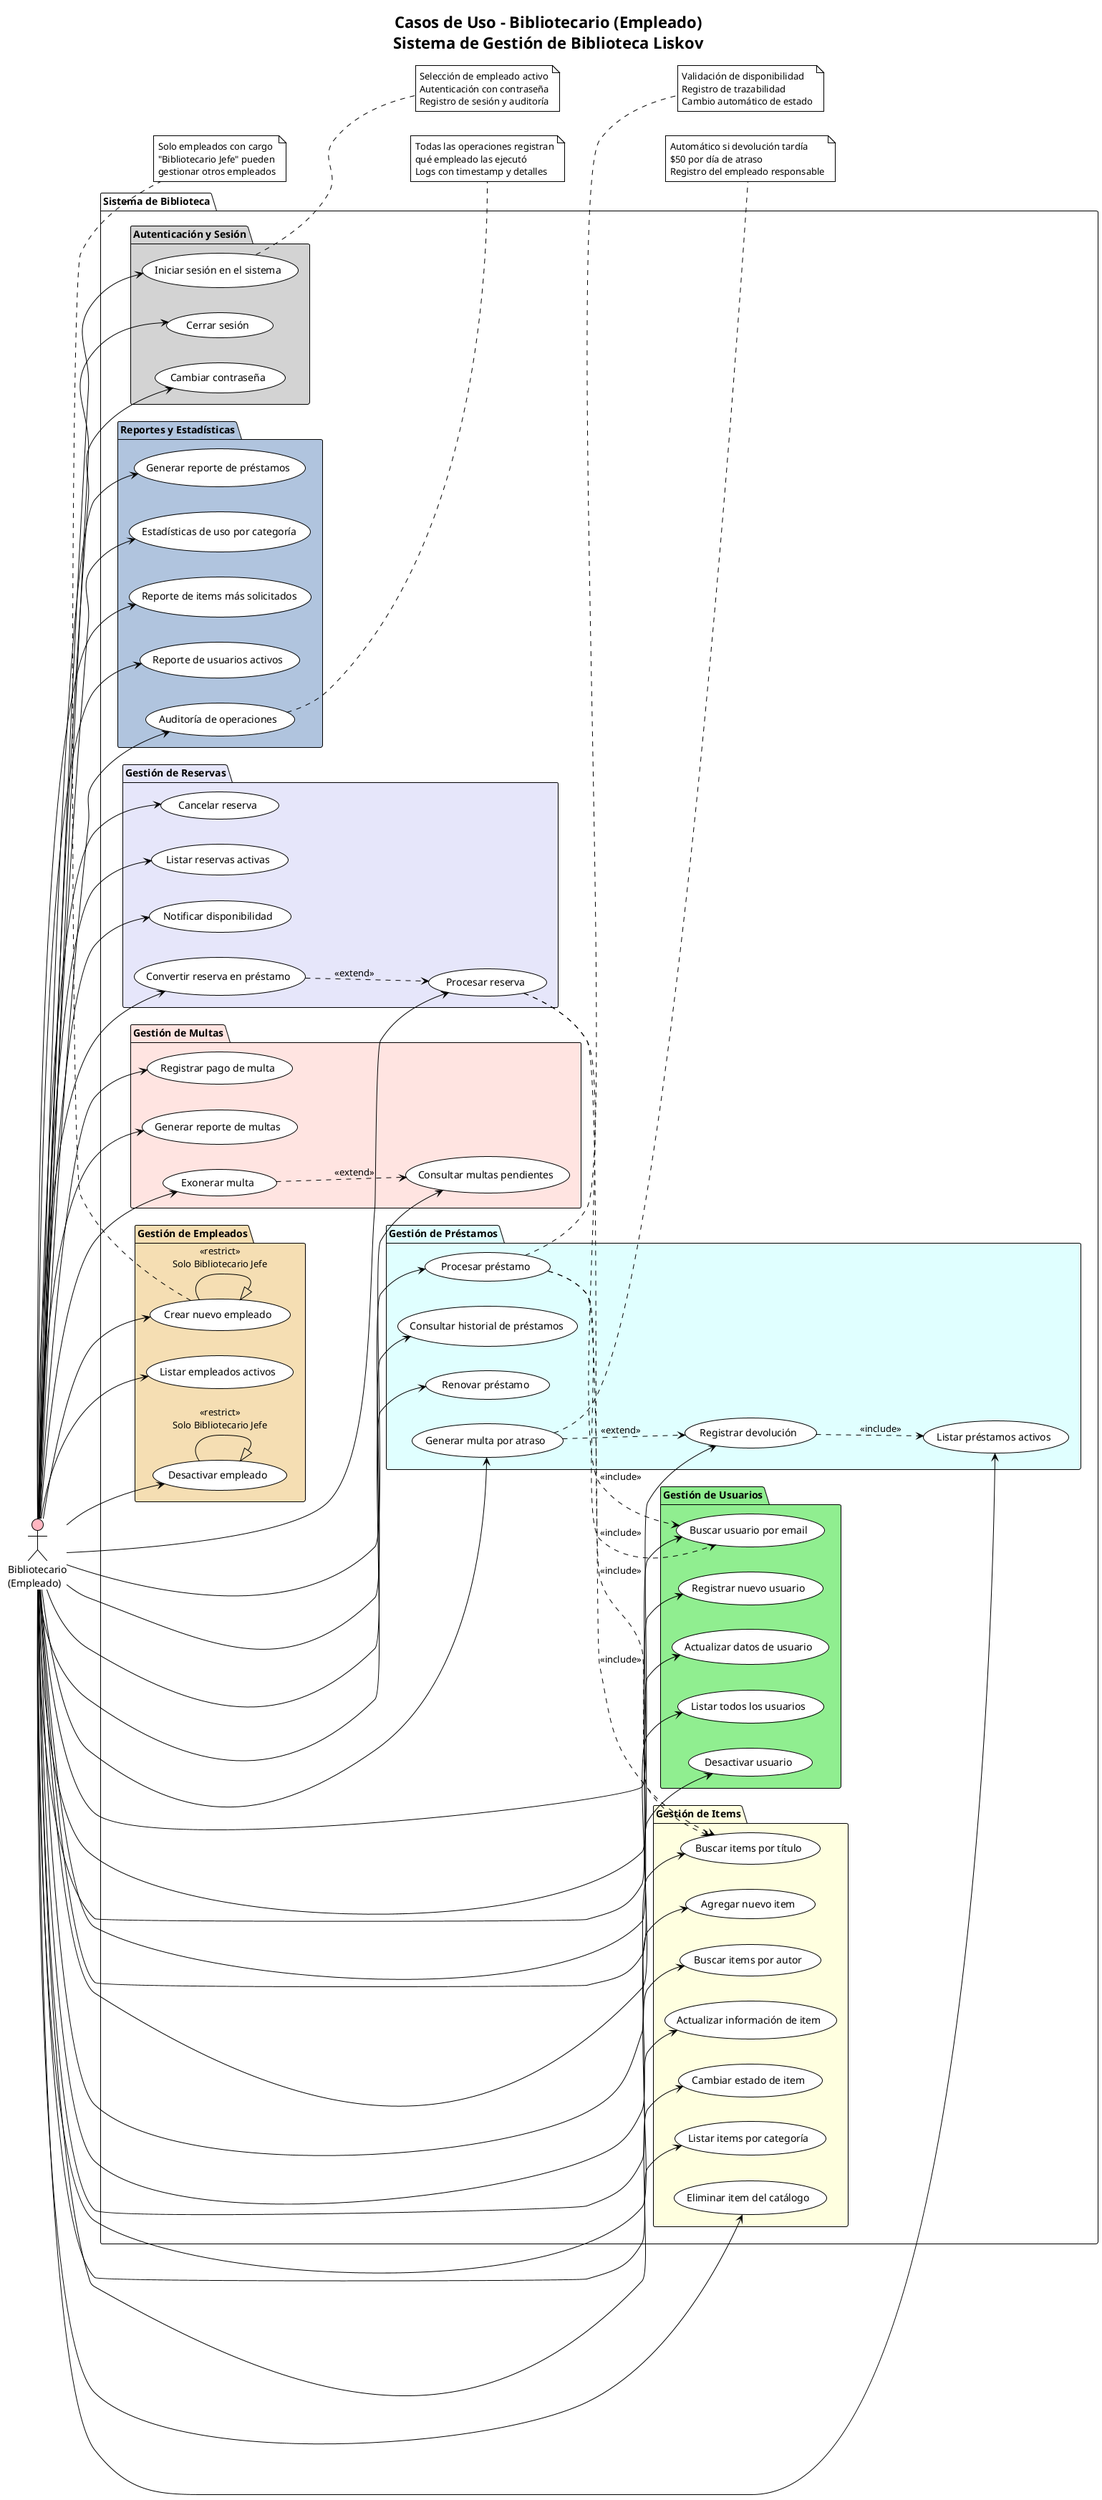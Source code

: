@startuml Casos de Uso - Bibliotecario (Empleado del Sistema)
!define RECTANGLE class
!theme plain

title "Casos de Uso - Bibliotecario (Empleado)\nSistema de Gestión de Biblioteca Liskov"

left to right direction

actor "Bibliotecario\n(Empleado)" as Bibliotecario #lightpink

package "Sistema de Biblioteca" {
    
    package "Autenticación y Sesión" #lightgray {
        usecase "Iniciar sesión en el sistema" as UC1
        usecase "Cerrar sesión" as UC2
        usecase "Cambiar contraseña" as UC3
    }
    
    package "Gestión de Usuarios" #lightgreen {
        usecase "Registrar nuevo usuario" as UC4
        usecase "Buscar usuario por email" as UC5
        usecase "Actualizar datos de usuario" as UC6
        usecase "Listar todos los usuarios" as UC7
        usecase "Desactivar usuario" as UC8
    }
    
    package "Gestión de Items" #lightyellow {
        usecase "Agregar nuevo item" as UC9
        usecase "Buscar items por título" as UC10
        usecase "Buscar items por autor" as UC11
        usecase "Actualizar información de item" as UC12
        usecase "Cambiar estado de item" as UC13
        usecase "Listar items por categoría" as UC14
        usecase "Eliminar item del catálogo" as UC15
    }
    
    package "Gestión de Préstamos" #lightcyan {
        usecase "Procesar préstamo" as UC16
        usecase "Registrar devolución" as UC17
        usecase "Listar préstamos activos" as UC18
        usecase "Consultar historial de préstamos" as UC19
        usecase "Renovar préstamo" as UC20
        usecase "Generar multa por atraso" as UC21
    }
    
    package "Gestión de Reservas" #lavender {
        usecase "Procesar reserva" as UC22
        usecase "Cancelar reserva" as UC23
        usecase "Listar reservas activas" as UC24
        usecase "Notificar disponibilidad" as UC25
        usecase "Convertir reserva en préstamo" as UC26
    }
    
    package "Gestión de Multas" #mistyrose {
        usecase "Registrar pago de multa" as UC27
        usecase "Consultar multas pendientes" as UC28
        usecase "Generar reporte de multas" as UC29
        usecase "Exonerar multa" as UC30
    }
    
    package "Reportes y Estadísticas" #lightsteelblue {
        usecase "Generar reporte de préstamos" as UC31
        usecase "Estadísticas de uso por categoría" as UC32
        usecase "Reporte de items más solicitados" as UC33
        usecase "Reporte de usuarios activos" as UC34
        usecase "Auditoría de operaciones" as UC35
    }
    
    package "Gestión de Empleados" #wheat {
        usecase "Crear nuevo empleado" as UC36
        usecase "Listar empleados activos" as UC37
        usecase "Desactivar empleado" as UC38
    }
}

' Relaciones del Bibliotecario
' Autenticación
Bibliotecario --> UC1
Bibliotecario --> UC2
Bibliotecario --> UC3

' Gestión de Usuarios
Bibliotecario --> UC4
Bibliotecario --> UC5
Bibliotecario --> UC6
Bibliotecario --> UC7
Bibliotecario --> UC8

' Gestión de Items
Bibliotecario --> UC9
Bibliotecario --> UC10
Bibliotecario --> UC11
Bibliotecario --> UC12
Bibliotecario --> UC13
Bibliotecario --> UC14
Bibliotecario --> UC15

' Gestión de Préstamos
Bibliotecario --> UC16
Bibliotecario --> UC17
Bibliotecario --> UC18
Bibliotecario --> UC19
Bibliotecario --> UC20
Bibliotecario --> UC21

' Gestión de Reservas
Bibliotecario --> UC22
Bibliotecario --> UC23
Bibliotecario --> UC24
Bibliotecario --> UC25
Bibliotecario --> UC26

' Gestión de Multas
Bibliotecario --> UC27
Bibliotecario --> UC28
Bibliotecario --> UC29
Bibliotecario --> UC30

' Reportes
Bibliotecario --> UC31
Bibliotecario --> UC32
Bibliotecario --> UC33
Bibliotecario --> UC34
Bibliotecario --> UC35

' Gestión de Empleados (solo jefe)
Bibliotecario --> UC36
Bibliotecario --> UC37
Bibliotecario --> UC38

' Relaciones entre casos de uso (includes y extends)
UC16 ..> UC5 : <<include>>
UC16 ..> UC10 : <<include>>
UC17 ..> UC18 : <<include>>
UC21 ..> UC17 : <<extend>>
UC22 ..> UC5 : <<include>>
UC22 ..> UC10 : <<include>>
UC26 ..> UC22 : <<extend>>
UC30 ..> UC28 : <<extend>>

' Especializaciones por cargo
UC36 --|> UC36 : <<restrict>>\nSolo Bibliotecario Jefe
UC38 --|> UC38 : <<restrict>>\nSolo Bibliotecario Jefe

' Notas explicativas
note right of UC1
  Selección de empleado activo
  Autenticación con contraseña
  Registro de sesión y auditoría
end note

note right of UC16
  Validación de disponibilidad
  Registro de trazabilidad
  Cambio automático de estado
end note

note right of UC21
  Automático si devolución tardía
  $50 por día de atraso
  Registro del empleado responsable
end note

note right of UC35
  Todas las operaciones registran
  qué empleado las ejecutó
  Logs con timestamp y detalles
end note

note bottom of UC36
  Solo empleados con cargo
  "Bibliotecario Jefe" pueden
  gestionar otros empleados
end note

@enduml